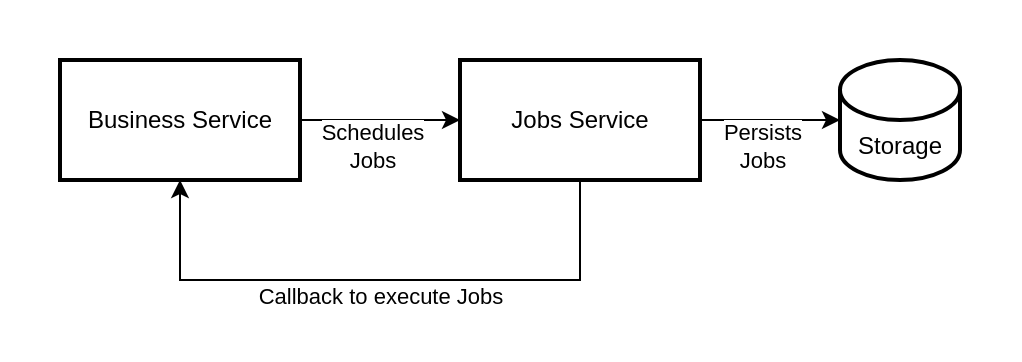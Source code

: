 <mxfile version="27.1.6">
  <diagram name="Page-1" id="6RAiS-7Tyq2FOe7xY-6Q">
    <mxGraphModel dx="1306" dy="870" grid="1" gridSize="10" guides="1" tooltips="1" connect="1" arrows="1" fold="1" page="1" pageScale="1" pageWidth="1100" pageHeight="850" math="0" shadow="0">
      <root>
        <mxCell id="0" />
        <mxCell id="1" parent="0" />
        <mxCell id="rrsL9JgM0FAZPQCgBNde-12" value="" style="rounded=0;whiteSpace=wrap;html=1;strokeColor=none;" vertex="1" parent="1">
          <mxGeometry x="130" y="220" width="510" height="180" as="geometry" />
        </mxCell>
        <mxCell id="rrsL9JgM0FAZPQCgBNde-3" value="" style="edgeStyle=orthogonalEdgeStyle;rounded=0;orthogonalLoop=1;jettySize=auto;html=1;" edge="1" parent="1" source="rrsL9JgM0FAZPQCgBNde-1" target="rrsL9JgM0FAZPQCgBNde-2">
          <mxGeometry relative="1" as="geometry" />
        </mxCell>
        <mxCell id="rrsL9JgM0FAZPQCgBNde-5" value="Schedules&lt;div&gt;Jobs&lt;/div&gt;" style="edgeLabel;html=1;align=center;verticalAlign=middle;resizable=0;points=[];" vertex="1" connectable="0" parent="rrsL9JgM0FAZPQCgBNde-3">
          <mxGeometry x="-0.1" y="-3" relative="1" as="geometry">
            <mxPoint y="10" as="offset" />
          </mxGeometry>
        </mxCell>
        <mxCell id="rrsL9JgM0FAZPQCgBNde-1" value="Business Service" style="rounded=0;whiteSpace=wrap;html=1;strokeWidth=2;" vertex="1" parent="1">
          <mxGeometry x="160" y="250" width="120" height="60" as="geometry" />
        </mxCell>
        <mxCell id="rrsL9JgM0FAZPQCgBNde-9" style="edgeStyle=orthogonalEdgeStyle;rounded=0;orthogonalLoop=1;jettySize=auto;html=1;entryX=0.5;entryY=1;entryDx=0;entryDy=0;" edge="1" parent="1" source="rrsL9JgM0FAZPQCgBNde-2" target="rrsL9JgM0FAZPQCgBNde-1">
          <mxGeometry relative="1" as="geometry">
            <Array as="points">
              <mxPoint x="420" y="360" />
              <mxPoint x="220" y="360" />
            </Array>
          </mxGeometry>
        </mxCell>
        <mxCell id="rrsL9JgM0FAZPQCgBNde-11" value="Callback to execute Jobs" style="edgeLabel;html=1;align=center;verticalAlign=middle;resizable=0;points=[];" vertex="1" connectable="0" parent="rrsL9JgM0FAZPQCgBNde-9">
          <mxGeometry y="3" relative="1" as="geometry">
            <mxPoint y="5" as="offset" />
          </mxGeometry>
        </mxCell>
        <mxCell id="rrsL9JgM0FAZPQCgBNde-2" value="Jobs Service" style="whiteSpace=wrap;html=1;rounded=0;strokeWidth=2;" vertex="1" parent="1">
          <mxGeometry x="360" y="250" width="120" height="60" as="geometry" />
        </mxCell>
        <mxCell id="rrsL9JgM0FAZPQCgBNde-6" value="Storage" style="shape=cylinder3;whiteSpace=wrap;html=1;boundedLbl=1;backgroundOutline=1;size=15;strokeWidth=2;" vertex="1" parent="1">
          <mxGeometry x="550" y="250" width="60" height="60" as="geometry" />
        </mxCell>
        <mxCell id="rrsL9JgM0FAZPQCgBNde-7" style="edgeStyle=orthogonalEdgeStyle;rounded=0;orthogonalLoop=1;jettySize=auto;html=1;entryX=0;entryY=0.5;entryDx=0;entryDy=0;entryPerimeter=0;" edge="1" parent="1" source="rrsL9JgM0FAZPQCgBNde-2" target="rrsL9JgM0FAZPQCgBNde-6">
          <mxGeometry relative="1" as="geometry" />
        </mxCell>
        <mxCell id="rrsL9JgM0FAZPQCgBNde-8" value="Persists&lt;div&gt;Jobs&lt;/div&gt;" style="edgeLabel;html=1;align=center;verticalAlign=middle;resizable=0;points=[];" vertex="1" connectable="0" parent="rrsL9JgM0FAZPQCgBNde-7">
          <mxGeometry x="-0.114" y="3" relative="1" as="geometry">
            <mxPoint y="16" as="offset" />
          </mxGeometry>
        </mxCell>
      </root>
    </mxGraphModel>
  </diagram>
</mxfile>
